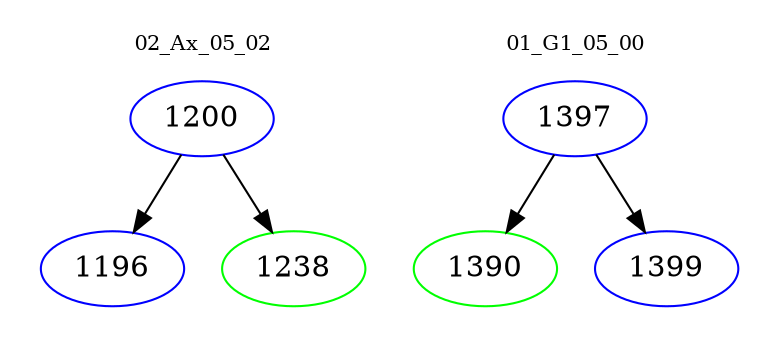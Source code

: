 digraph{
subgraph cluster_0 {
color = white
label = "02_Ax_05_02";
fontsize=10;
T0_1200 [label="1200", color="blue"]
T0_1200 -> T0_1196 [color="black"]
T0_1196 [label="1196", color="blue"]
T0_1200 -> T0_1238 [color="black"]
T0_1238 [label="1238", color="green"]
}
subgraph cluster_1 {
color = white
label = "01_G1_05_00";
fontsize=10;
T1_1397 [label="1397", color="blue"]
T1_1397 -> T1_1390 [color="black"]
T1_1390 [label="1390", color="green"]
T1_1397 -> T1_1399 [color="black"]
T1_1399 [label="1399", color="blue"]
}
}
